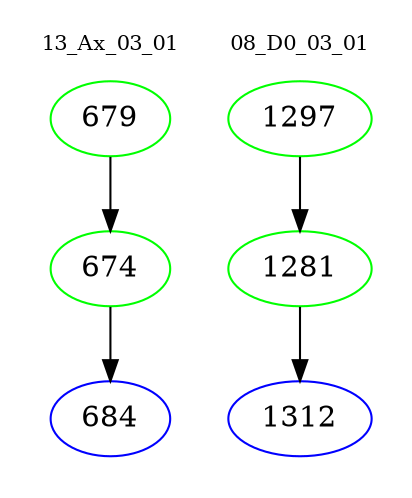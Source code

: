 digraph{
subgraph cluster_0 {
color = white
label = "13_Ax_03_01";
fontsize=10;
T0_679 [label="679", color="green"]
T0_679 -> T0_674 [color="black"]
T0_674 [label="674", color="green"]
T0_674 -> T0_684 [color="black"]
T0_684 [label="684", color="blue"]
}
subgraph cluster_1 {
color = white
label = "08_D0_03_01";
fontsize=10;
T1_1297 [label="1297", color="green"]
T1_1297 -> T1_1281 [color="black"]
T1_1281 [label="1281", color="green"]
T1_1281 -> T1_1312 [color="black"]
T1_1312 [label="1312", color="blue"]
}
}
